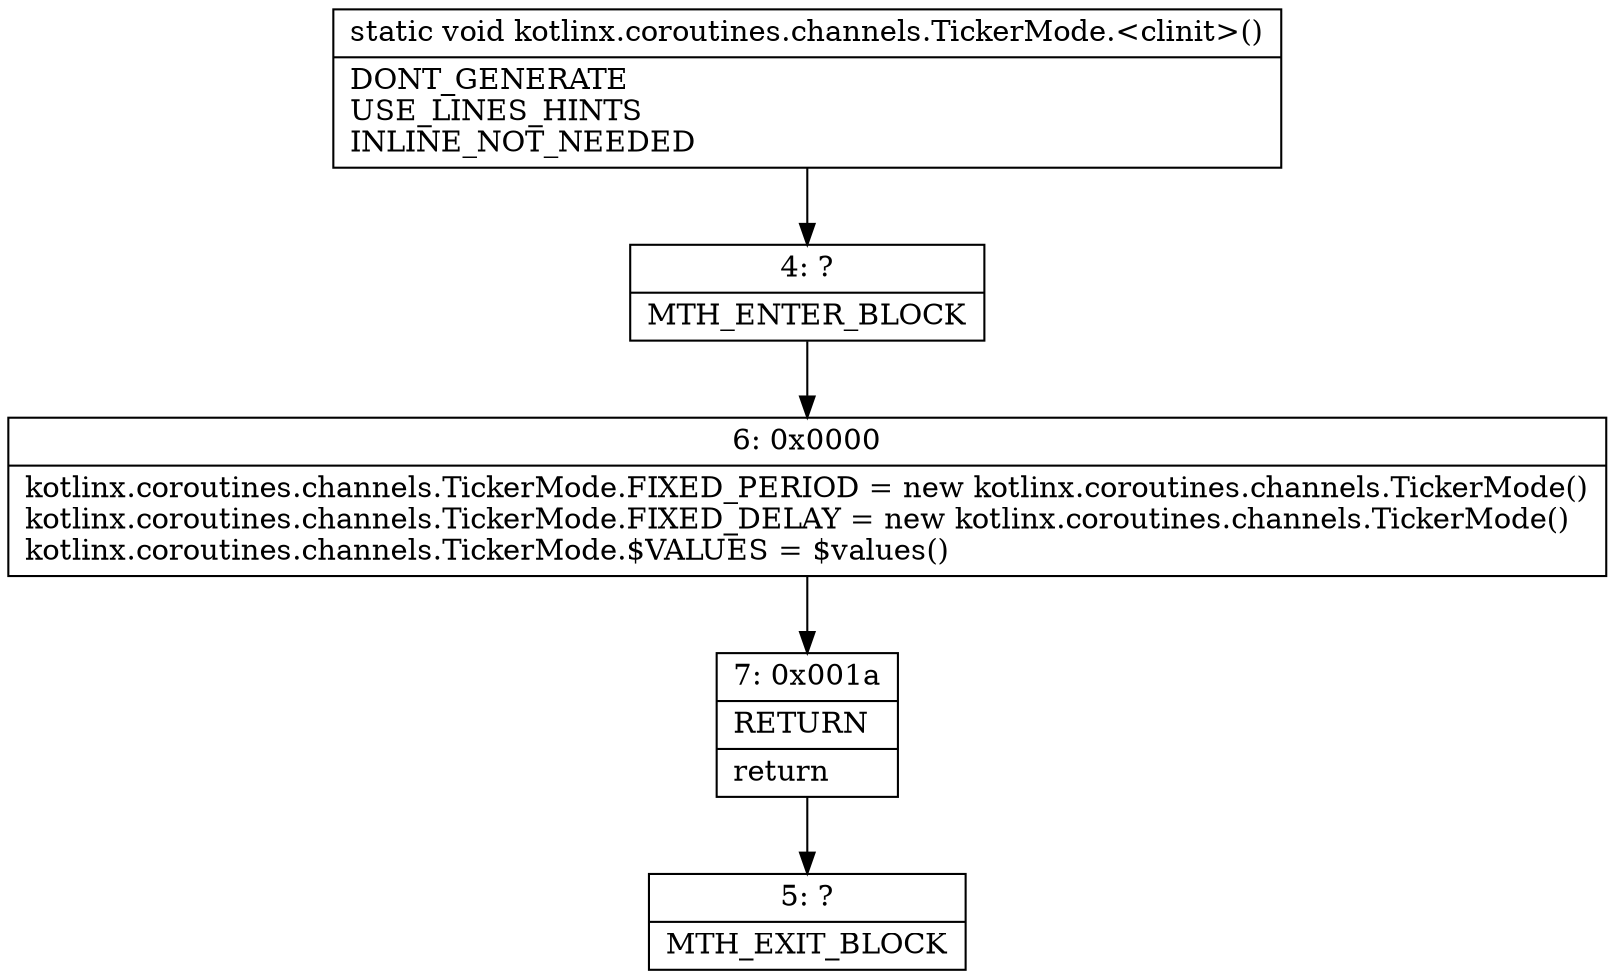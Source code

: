 digraph "CFG forkotlinx.coroutines.channels.TickerMode.\<clinit\>()V" {
Node_4 [shape=record,label="{4\:\ ?|MTH_ENTER_BLOCK\l}"];
Node_6 [shape=record,label="{6\:\ 0x0000|kotlinx.coroutines.channels.TickerMode.FIXED_PERIOD = new kotlinx.coroutines.channels.TickerMode()\lkotlinx.coroutines.channels.TickerMode.FIXED_DELAY = new kotlinx.coroutines.channels.TickerMode()\lkotlinx.coroutines.channels.TickerMode.$VALUES = $values()\l}"];
Node_7 [shape=record,label="{7\:\ 0x001a|RETURN\l|return\l}"];
Node_5 [shape=record,label="{5\:\ ?|MTH_EXIT_BLOCK\l}"];
MethodNode[shape=record,label="{static void kotlinx.coroutines.channels.TickerMode.\<clinit\>()  | DONT_GENERATE\lUSE_LINES_HINTS\lINLINE_NOT_NEEDED\l}"];
MethodNode -> Node_4;Node_4 -> Node_6;
Node_6 -> Node_7;
Node_7 -> Node_5;
}


